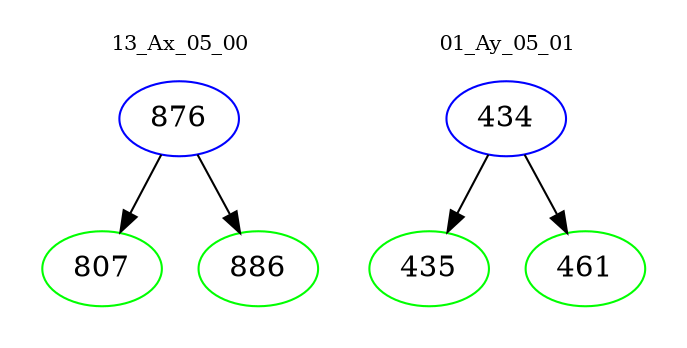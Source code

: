 digraph{
subgraph cluster_0 {
color = white
label = "13_Ax_05_00";
fontsize=10;
T0_876 [label="876", color="blue"]
T0_876 -> T0_807 [color="black"]
T0_807 [label="807", color="green"]
T0_876 -> T0_886 [color="black"]
T0_886 [label="886", color="green"]
}
subgraph cluster_1 {
color = white
label = "01_Ay_05_01";
fontsize=10;
T1_434 [label="434", color="blue"]
T1_434 -> T1_435 [color="black"]
T1_435 [label="435", color="green"]
T1_434 -> T1_461 [color="black"]
T1_461 [label="461", color="green"]
}
}
